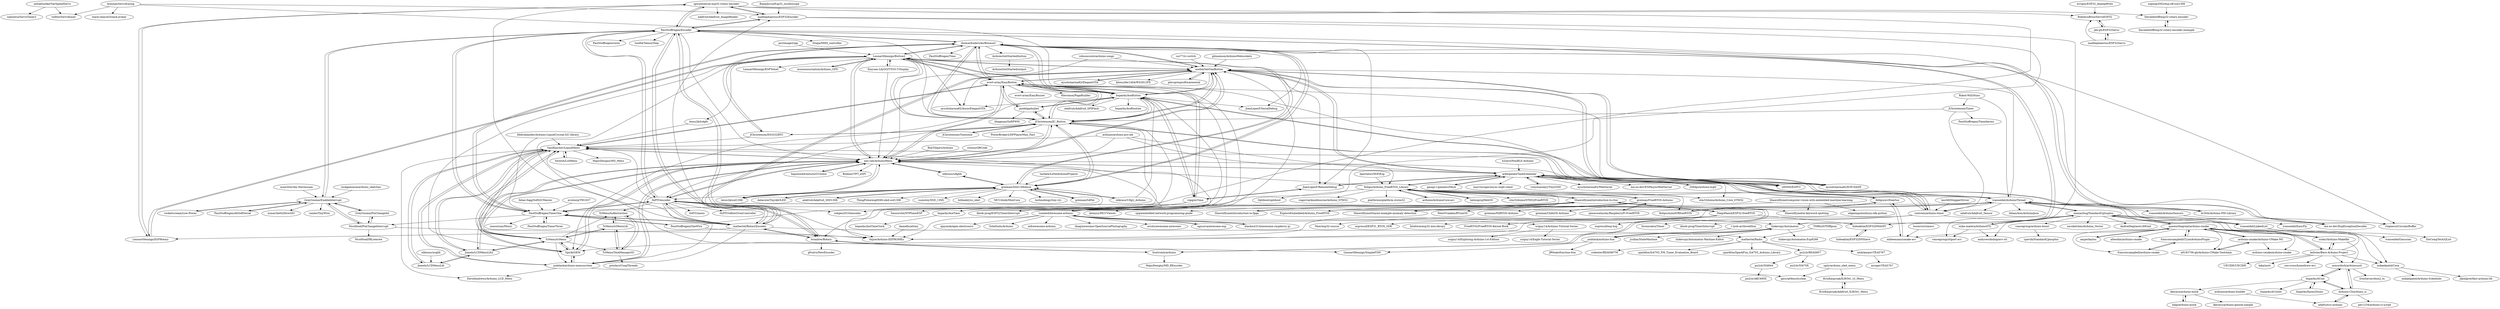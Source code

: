 digraph G {
"igorantolic/ai-esp32-rotary-encoder" -> "madhephaestus/ESP32Encoder"
"igorantolic/ai-esp32-rotary-encoder" -> "LennartHennigs/ESPRotary"
"igorantolic/ai-esp32-rotary-encoder" -> "RoboticsBrno/ServoESP32"
"igorantolic/ai-esp32-rotary-encoder" -> "adafruit/Adafruit_ImageReader" ["e"=1]
"igorantolic/ai-esp32-rotary-encoder" -> "PaulStoffregen/Encoder"
"igorantolic/ai-esp32-rotary-encoder" -> "soligen2010/encoder"
"igorantolic/ai-esp32-rotary-encoder" -> "DavidAntliff/esp32-rotary-encoder"
"DavidAntliff/esp32-rotary-encoder" -> "DavidAntliff/esp32-rotary-encoder-example"
"rocketscream/Low-Power" -> "GreyGnome/EnableInterrupt" ["e"=1]
"moononournation/Arduino_GFX" -> "LennartHennigs/Button2" ["e"=1]
"LennartHennigs/Button2" -> "LennartHennigs/ESPRotary"
"LennartHennigs/Button2" -> "mathertel/OneButton"
"LennartHennigs/Button2" -> "evert-arias/EasyButton"
"LennartHennigs/Button2" -> "bxparks/AceButton"
"LennartHennigs/Button2" -> "thomasfredericks/Bounce2"
"LennartHennigs/Button2" -> "JChristensen/JC_Button"
"LennartHennigs/Button2" -> "LennartHennigs/ESPTelnet" ["e"=1]
"LennartHennigs/Button2" -> "neu-rah/ArduinoMenu"
"LennartHennigs/Button2" -> "greiman/SSD1306Ascii"
"LennartHennigs/Button2" -> "Xinyuan-LilyGO/TTGO-T-Display" ["e"=1]
"LennartHennigs/Button2" -> "Spirik/GEM"
"LennartHennigs/Button2" -> "LennartHennigs/SimpleFSM"
"LennartHennigs/Button2" -> "moononournation/Arduino_GFX" ["e"=1]
"LennartHennigs/Button2" -> "lexus2k/lcdgfx" ["e"=1]
"LennartHennigs/Button2" -> "ayushsharma82/AsyncElegantOTA" ["e"=1]
"TcMenu/tcMenu" -> "TcMenu/tcMenuLib"
"TcMenu/tcMenu" -> "neu-rah/ArduinoMenu"
"TcMenu/tcMenu" -> "TcMenu/IoAbstraction"
"TcMenu/tcMenu" -> "Spirik/GEM"
"TcMenu/tcMenu" -> "VasilKalchev/LiquidMenu"
"TcMenu/tcMenu" -> "jonblack/arduino-menusystem"
"TcMenu/tcMenu" -> "TcMenu/TaskManagerIO"
"TcMenu/tcMenu" -> "Jomelo/LCDMenuLib2"
"madhephaestus/ESP32Encoder" -> "igorantolic/ai-esp32-rotary-encoder"
"madhephaestus/ESP32Encoder" -> "PaulStoffregen/Encoder"
"madhephaestus/ESP32Encoder" -> "hideakitai/ESP32DMASPI"
"madhephaestus/ESP32Encoder" -> "khoih-prog/ESP32TimerInterrupt" ["e"=1]
"avishorp/TM1637" -> "PaulStoffregen/TimerOne" ["e"=1]
"nopnop2002/esp-idf-ssd1306" -> "DavidAntliff/esp32-rotary-encoder" ["e"=1]
"arduino/ArduinoCore-avr" -> "feilipu/Arduino_FreeRTOS_Library" ["e"=1]
"robsoncouto/arduino-songs" -> "mathertel/OneButton" ["e"=1]
"robsoncouto/arduino-songs" -> "neu-rah/ArduinoMenu" ["e"=1]
"arduino-cmake/Arduino-CMake-NG" -> "a9183756-gh/Arduino-CMake-Toolchain"
"arduino-cmake/Arduino-CMake-NG" -> "queezythegreat/arduino-cmake"
"arduino-cmake/Arduino-CMake-NG" -> "arduino-cmake/arduino-cmake"
"agucova/awesome-esp" -> "Lembed/Awesome-arduino" ["e"=1]
"Xinyuan-LilyGO/TTGO-T-Display" -> "LennartHennigs/Button2" ["e"=1]
"Xinyuan-LilyGO/TTGO-T-Display" -> "neu-rah/ArduinoMenu" ["e"=1]
"felias-fogg/SoftI2CMaster" -> "PaulStoffregen/TimerOne" ["e"=1]
"mkleemann/cmake-avr" -> "feilipu/avrfreertos"
"r-lyeh-archived/fsm" -> "jonblack/arduino-fsm" ["e"=1]
"queezythegreat/arduino-cmake" -> "francoiscampbell/CLionArduinoPlugin"
"queezythegreat/arduino-cmake" -> "arduino-cmake/Arduino-CMake-NG"
"queezythegreat/arduino-cmake" -> "a9183756-gh/Arduino-CMake-Toolchain"
"queezythegreat/arduino-cmake" -> "arduino-cmake/arduino-cmake"
"queezythegreat/arduino-cmake" -> "francoiscampbell/arduino-cmake"
"queezythegreat/arduino-cmake" -> "sudar/Arduino-Makefile" ["e"=1]
"queezythegreat/arduino-cmake" -> "amperka/ino" ["e"=1]
"queezythegreat/arduino-cmake" -> "altexdim/arduino-cmake"
"queezythegreat/arduino-cmake" -> "ladislas/Bare-Arduino-Project"
"queezythegreat/arduino-cmake" -> "mikaelpatel/Cosa"
"queezythegreat/arduino-cmake" -> "mkleemann/cmake-avr"
"queezythegreat/arduino-cmake" -> "maniacbug/StandardCplusplus"
"contrem/arduino-timer" -> "khoih-prog/TimerInterrupt"
"contrem/arduino-timer" -> "bxparks/AceButton"
"contrem/arduino-timer" -> "JChristensen/JC_Button"
"contrem/arduino-timer" -> "rlogiacco/CircularBuffer" ["e"=1]
"contrem/arduino-timer" -> "VasilKalchev/LiquidMenu"
"contrem/arduino-timer" -> "brunocalou/Timer"
"contrem/arduino-timer" -> "Spirik/GEM"
"bxparks/AUnit" -> "bxparks/EpoxyDuino"
"bxparks/AUnit" -> "bxparks/AUniter"
"bxparks/AUnit" -> "mmurdoch/arduinounit"
"bxparks/AUnit" -> "Arduino-CI/arduino_ci"
"bxparks/AUnit" -> "ikeyasu/arduino-mock"
"ayushsharma82/ESP-DASH" -> "mathertel/OneButton" ["e"=1]
"ayushsharma82/ESP-DASH" -> "arkhipenko/TaskScheduler" ["e"=1]
"s00500/ESPUI" -> "arkhipenko/TaskScheduler" ["e"=1]
"s00500/ESPUI" -> "mathertel/OneButton" ["e"=1]
"ayushsharma82/ElegantOTA" -> "mathertel/OneButton" ["e"=1]
"ropg/ezTime" -> "bxparks/AceTime"
"ropg/ezTime" -> "khoih-prog/ESP32TimerInterrupt" ["e"=1]
"ropg/ezTime" -> "JoaoLopesF/RemoteDebug" ["e"=1]
"ropg/ezTime" -> "SensorsIot/NTPtimeESP" ["e"=1]
"ropg/ezTime" -> "bxparks/AceButton"
"ropg/ezTime" -> "evert-arias/EasyButton"
"bxparks/AceButton" -> "JChristensen/JC_Button"
"bxparks/AceButton" -> "evert-arias/EasyButton"
"bxparks/AceButton" -> "bxparks/AceTime"
"bxparks/AceButton" -> "mathertel/OneButton"
"bxparks/AceButton" -> "thomasfredericks/Bounce2"
"bxparks/AceButton" -> "jandelgado/jled"
"bxparks/AceButton" -> "Spirik/GEM"
"bxparks/AceButton" -> "contrem/arduino-timer"
"bxparks/AceButton" -> "LennartHennigs/Button2"
"bxparks/AceButton" -> "bxparks/AceRoutine"
"bxparks/AceButton" -> "adafruit/Adafruit_SPIFlash" ["e"=1]
"bxparks/AceButton" -> "ayushsharma82/AsyncElegantOTA" ["e"=1]
"bxparks/AceButton" -> "ropg/ezTime"
"bxparks/AceButton" -> "JoaoLopesF/SerialDebug" ["e"=1]
"buxtronix/arduino" -> "brianlow/Rotary"
"buxtronix/arduino" -> "MajicDesigns/MD_REncoder"
"buxtronix/arduino" -> "0xPIT/encoder"
"mathertel/OneButton" -> "LennartHennigs/Button2"
"mathertel/OneButton" -> "JChristensen/JC_Button"
"mathertel/OneButton" -> "evert-arias/EasyButton"
"mathertel/OneButton" -> "bxparks/AceButton"
"mathertel/OneButton" -> "mathertel/RotaryEncoder"
"mathertel/OneButton" -> "neu-rah/ArduinoMenu"
"mathertel/OneButton" -> "ayushsharma82/ESP-DASH" ["e"=1]
"mathertel/OneButton" -> "arkhipenko/TaskScheduler"
"mathertel/OneButton" -> "ayushsharma82/AsyncElegantOTA" ["e"=1]
"mathertel/OneButton" -> "thomasfredericks/Bounce2"
"mathertel/OneButton" -> "kitesurfer1404/WS2812FX" ["e"=1]
"mathertel/OneButton" -> "ayushsharma82/ElegantOTA" ["e"=1]
"mathertel/OneButton" -> "plerup/espsoftwareserial" ["e"=1]
"mathertel/OneButton" -> "JoaoLopesF/RemoteDebug" ["e"=1]
"mathertel/OneButton" -> "s00500/ESPUI" ["e"=1]
"mathertel/RotaryEncoder" -> "brianlow/Rotary"
"mathertel/RotaryEncoder" -> "PaulStoffregen/Encoder"
"mathertel/RotaryEncoder" -> "mathertel/OneButton"
"mathertel/RotaryEncoder" -> "0xPIT/encoder"
"mathertel/RotaryEncoder" -> "PaulStoffregen/TimerOne"
"mathertel/RotaryEncoder" -> "LennartHennigs/ESPRotary"
"mathertel/RotaryEncoder" -> "VasilKalchev/LiquidMenu"
"mathertel/RotaryEncoder" -> "igorantolic/ai-esp32-rotary-encoder"
"mathertel/RotaryEncoder" -> "mathertel/Radio"
"mathertel/RotaryEncoder" -> "madhephaestus/ESP32Encoder"
"mathertel/RotaryEncoder" -> "jonblack/arduino-menusystem"
"madhephaestus/ESP32Servo" -> "jkb-git/ESP32Servo"
"madhephaestus/ESP32Servo" -> "RoboticsBrno/ServoESP32"
"Jomelo/LCDMenuLib2" -> "Jomelo/LCDMenuLib"
"Jomelo/LCDMenuLib2" -> "VasilKalchev/LiquidMenu"
"Jomelo/LCDMenuLib2" -> "neu-rah/ArduinoMenu"
"Jomelo/LCDMenuLib2" -> "TcMenu/tcMenu"
"evert-arias/EasyButton" -> "bxparks/AceButton"
"evert-arias/EasyButton" -> "mathertel/OneButton"
"evert-arias/EasyButton" -> "evert-arias/EasyBuzzer"
"evert-arias/EasyButton" -> "LennartHennigs/Button2"
"evert-arias/EasyButton" -> "JChristensen/JC_Button"
"evert-arias/EasyButton" -> "VasilKalchev/LiquidMenu"
"evert-arias/EasyButton" -> "neu-rah/ArduinoMenu"
"evert-arias/EasyButton" -> "jandelgado/jled"
"evert-arias/EasyButton" -> "khoih-prog/ESP32TimerInterrupt" ["e"=1]
"evert-arias/EasyButton" -> "Hieromon/PageBuilder" ["e"=1]
"evert-arias/EasyButton" -> "ropg/ezTime"
"evert-arias/EasyButton" -> "s00500/ESPUI" ["e"=1]
"evert-arias/EasyButton" -> "ayushsharma82/ESP-DASH" ["e"=1]
"evert-arias/EasyButton" -> "thomasfredericks/Bounce2"
"erropix/ESP32_AnalogWrite" -> "RoboticsBrno/ServoESP32"
"gilmaimon/ArduinoWebsockets" -> "mathertel/OneButton" ["e"=1]
"Arduino-CI/arduino_ci" -> "adafruit/ci-arduino"
"Arduino-CI/arduino_ci" -> "per1234/arduino-ci-script"
"Arduino-CI/arduino_ci" -> "mmurdoch/arduinounit"
"Arduino-CI/arduino_ci" -> "bxparks/AUnit"
"ArminJo/ServoEasing" -> "stack-chan/m5stack-avatar" ["e"=1]
"ArminJo/ServoEasing" -> "todbot/ServoEaser"
"ArminJo/ServoEasing" -> "bxparks/AceButton"
"ArminJo/ServoEasing" -> "madhephaestus/ESP32Encoder"
"thomasfredericks/Bounce2" -> "bxparks/AceButton"
"thomasfredericks/Bounce2" -> "JChristensen/JC_Button"
"thomasfredericks/Bounce2" -> "PaulStoffregen/TimerOne"
"thomasfredericks/Bounce2" -> "greiman/SSD1306Ascii"
"thomasfredericks/Bounce2" -> "LennartHennigs/Button2"
"thomasfredericks/Bounce2" -> "JChristensen/DS3232RTC" ["e"=1]
"thomasfredericks/Bounce2" -> "mathertel/OneButton"
"thomasfredericks/Bounce2" -> "PaulStoffregen/Encoder"
"thomasfredericks/Bounce2" -> "PaulStoffregen/Time" ["e"=1]
"thomasfredericks/Bounce2" -> "rlogiacco/CircularBuffer" ["e"=1]
"thomasfredericks/Bounce2" -> "JoaoLopesF/RemoteDebug" ["e"=1]
"thomasfredericks/Bounce2" -> "ArduinoGetStarted/button"
"thomasfredericks/Bounce2" -> "evert-arias/EasyButton"
"thomasfredericks/Bounce2" -> "JoaoLopesF/SerialDebug" ["e"=1]
"thomasfredericks/Bounce2" -> "tinkerspy/Automaton"
"ivanseidel/LinkedList" -> "ivanseidel/ArduinoThread"
"ivanseidel/LinkedList" -> "SloCompTech/QList"
"ivanseidel/LinkedList" -> "ivanseidel/Gaussian"
"bxparks/AceTime" -> "bxparks/AceTimeClock"
"ivanseidel/ArduinoSensors" -> "ivanseidel/EasyFly"
"Jomelo/LCDMenuLib" -> "Jomelo/LCDMenuLib2"
"Jomelo/LCDMenuLib" -> "VasilKalchev/LiquidMenu"
"DavidAntliff/esp32-rotary-encoder-example" -> "DavidAntliff/esp32-rotary-encoder"
"LennartHennigs/ESPRotary" -> "LennartHennigs/Button2"
"LennartHennigs/ESPRotary" -> "igorantolic/ai-esp32-rotary-encoder"
"netlabtoolkit/VarSpeedServo" -> "todbot/ServoEaser"
"netlabtoolkit/VarSpeedServo" -> "nabontra/ServoTimer2"
"jonblack/arduino-fsm" -> "tinkerspy/Automaton"
"jonblack/arduino-fsm" -> "JRVeale/function-fsm"
"jonblack/arduino-fsm" -> "LennartHennigs/SimpleFSM"
"TcMenu/tcMenuLib" -> "TcMenu/IoAbstraction"
"TcMenu/tcMenuLib" -> "TcMenu/tcMenu"
"TcMenu/tcMenuLib" -> "TcMenu/TaskManagerIO"
"bxparks/EpoxyDuino" -> "bxparks/AUnit"
"balp/arduino-mock" -> "ikeyasu/arduino-mock"
"DiegoPaezA/ESP32-freeRTOS" -> "ShawnHymel/introduction-to-rtos"
"DiegoPaezA/ESP32-freeRTOS" -> "espressif/esp-bsp" ["e"=1]
"DiegoPaezA/ESP32-freeRTOS" -> "hideakitai/ESP32DMASPI"
"DiegoPaezA/ESP32-freeRTOS" -> "Mair/esp32-course" ["e"=1]
"DiegoPaezA/ESP32-freeRTOS" -> "espressif/ESP31_RTOS_SDK" ["e"=1]
"DiegoPaezA/ESP32-freeRTOS" -> "Inteform/esp32-lora-library" ["e"=1]
"DiegoPaezA/ESP32-freeRTOS" -> "FreeRTOS/FreeRTOS-Kernel-Book" ["e"=1]
"BojanJurca/Esp32_oscilloscope" -> "madhephaestus/ESP32Encoder" ["e"=1]
"RobTillaart/Arduino" -> "neu-rah/ArduinoMenu" ["e"=1]
"greiman/FreeRTOS-Arduino" -> "feilipu/Arduino_FreeRTOS_Library"
"greiman/FreeRTOS-Arduino" -> "ExploreEmbedded/Arduino_FreeRTOS"
"greiman/FreeRTOS-Arduino" -> "greiman/NilRTOS-Arduino"
"greiman/FreeRTOS-Arduino" -> "greiman/ChibiOS-Arduino" ["e"=1]
"greiman/FreeRTOS-Arduino" -> "jameswalmsley/RaspberryPi-FreeRTOS" ["e"=1]
"greiman/FreeRTOS-Arduino" -> "PeterVranken/RTuinOS"
"sciguy14/Arduino-Tutorial-Series" -> "sciguy14/Exploring-Arduino-1st-Edition"
"sciguy14/Arduino-Tutorial-Series" -> "sciguy14/Eagle-Tutorial-Series"
"greiman/SdFat" -> "greiman/SSD1306Ascii" ["e"=1]
"lexus2k/lcdgfx" -> "VasilKalchev/LiquidMenu" ["e"=1]
"256dpi/arduino-mqtt" -> "arkhipenko/TaskScheduler" ["e"=1]
"br3ttb/Arduino-PID-Library" -> "PaulStoffregen/Encoder" ["e"=1]
"br3ttb/Arduino-PID-Library" -> "ivanseidel/ArduinoThread" ["e"=1]
"neu-rah/ArduinoMenu" -> "jonblack/arduino-menusystem"
"neu-rah/ArduinoMenu" -> "VasilKalchev/LiquidMenu"
"neu-rah/ArduinoMenu" -> "TcMenu/tcMenu"
"neu-rah/ArduinoMenu" -> "Spirik/GEM"
"neu-rah/ArduinoMenu" -> "ImpulseAdventure/GUIslice" ["e"=1]
"neu-rah/ArduinoMenu" -> "0xPIT/encoder"
"neu-rah/ArduinoMenu" -> "Jomelo/LCDMenuLib2"
"neu-rah/ArduinoMenu" -> "mathertel/OneButton"
"neu-rah/ArduinoMenu" -> "evert-arias/EasyButton"
"neu-rah/ArduinoMenu" -> "arkhipenko/TaskScheduler"
"neu-rah/ArduinoMenu" -> "lexus2k/ssd1306" ["e"=1]
"neu-rah/ArduinoMenu" -> "Bodmer/TFT_eSPI" ["e"=1]
"neu-rah/ArduinoMenu" -> "LennartHennigs/Button2"
"neu-rah/ArduinoMenu" -> "olikraus/u8glib" ["e"=1]
"neu-rah/ArduinoMenu" -> "JChristensen/JC_Button"
"ladislas/Bare-Arduino-Project" -> "sudar/Arduino-Makefile" ["e"=1]
"ladislas/Bare-Arduino-Project" -> "leka/moti"
"ladislas/Bare-Arduino-Project" -> "osx-cross/homebrew-avr" ["e"=1]
"ladislas/Bare-Arduino-Project" -> "queezythegreat/arduino-cmake"
"ladislas/Bare-Arduino-Project" -> "mikaelpatel/Cosa"
"ladislas/Bare-Arduino-Project" -> "UECIDE/UECIDE"
"ladislas/Bare-Arduino-Project" -> "mmurdoch/arduinounit"
"ladislas/Bare-Arduino-Project" -> "maniacbug/StandardCplusplus"
"PaulStoffregen/OneWire" -> "PaulStoffregen/TimerOne" ["e"=1]
"PaulStoffregen/OneWire" -> "thijse/Arduino-EEPROMEx" ["e"=1]
"PaulStoffregen/OneWire" -> "greiman/SSD1306Ascii" ["e"=1]
"GreyGnome/PinChangeInt" -> "GreyGnome/EnableInterrupt"
"GreyGnome/PinChangeInt" -> "NicoHood/PinChangeInterrupt"
"arduino/arduino-pro-ide" -> "arkhipenko/TaskScheduler" ["e"=1]
"arduino/arduino-pro-ide" -> "neu-rah/ArduinoMenu" ["e"=1]
"arduino/arduino-pro-ide" -> "VasilKalchev/LiquidMenu" ["e"=1]
"arduino/arduino-pro-ide" -> "feilipu/Arduino_FreeRTOS_Library" ["e"=1]
"NicoHood/PinChangeInterrupt" -> "GreyGnome/PinChangeInt"
"NicoHood/PinChangeInterrupt" -> "GreyGnome/EnableInterrupt"
"NicoHood/PinChangeInterrupt" -> "NicoHood/IRLremote" ["e"=1]
"NicoHood/PinChangeInterrupt" -> "thijse/Arduino-EEPROMEx"
"forntoh/LcdMenu" -> "VasilKalchev/LiquidMenu"
"amperka/ino" -> "queezythegreat/arduino-cmake" ["e"=1]
"h2zero/NimBLE-Arduino" -> "arkhipenko/TaskScheduler" ["e"=1]
"PaulStoffregen/TimerOne" -> "PaulStoffregen/TimerThree"
"PaulStoffregen/TimerOne" -> "0xPIT/encoder"
"PaulStoffregen/TimerOne" -> "PaulStoffregen/Encoder"
"PaulStoffregen/TimerOne" -> "mathertel/RotaryEncoder"
"PaulStoffregen/TimerOne" -> "thomasfredericks/Bounce2"
"PaulStoffregen/TimerOne" -> "NicoHood/PinChangeInterrupt"
"PaulStoffregen/TimerOne" -> "PaulStoffregen/OneWire" ["e"=1]
"PaulStoffregen/TimerOne" -> "sensorium/Mozzi" ["e"=1]
"damellis/attiny" -> "thijse/Arduino-EEPROMEx" ["e"=1]
"heliosproj/HeliOS" -> "feilipu/Arduino_FreeRTOS_Library"
"mathertel/Radio" -> "andykarpov/TEA5767"
"mathertel/Radio" -> "pu2clr/RDA5807"
"mathertel/Radio" -> "csdexter/RDA5807M"
"mathertel/Radio" -> "sparkfun/Si4703_FM_Tuner_Evaluation_Board"
"mathertel/Radio" -> "sparkfun/SparkFun_Si4703_Arduino_Library"
"ArduinoGetStarted/button" -> "ArduinoGetStarted/output"
"PaulStoffregen/AltSoftSerial" -> "GreyGnome/EnableInterrupt" ["e"=1]
"GreyGnome/EnableInterrupt" -> "GreyGnome/PinChangeInt"
"GreyGnome/EnableInterrupt" -> "NicoHood/PinChangeInterrupt"
"GreyGnome/EnableInterrupt" -> "PaulStoffregen/AltSoftSerial" ["e"=1]
"GreyGnome/EnableInterrupt" -> "mmarchetti/DirectIO"
"GreyGnome/EnableInterrupt" -> "rambo/TinyWire" ["e"=1]
"GreyGnome/EnableInterrupt" -> "rocketscream/Low-Power" ["e"=1]
"GreyGnome/EnableInterrupt" -> "PaulStoffregen/Encoder"
"tardate/LittleArduinoProjects" -> "greiman/SSD1306Ascii" ["e"=1]
"a9183756-gh/Arduino-CMake-Toolchain" -> "arduino-cmake/Arduino-CMake-NG"
"pu2clr/RDA5807" -> "pu2clr/SI4844"
"pu2clr/RDA5807" -> "pu2clr/SI470X"
"hideakitai/ESP32DMASPI" -> "hideakitai/ESP32SPISlave"
"PaulStoffregen/TimerThree" -> "PaulStoffregen/TimerOne"
"pu2clr/SI4844" -> "pu2clr/AKC695X"
"TcMenu/TaskManagerIO" -> "TcMenu/IoAbstraction"
"TcMenu/TaskManagerIO" -> "pstolarz/CoopThreads"
"TcMenu/TaskManagerIO" -> "TcMenu/tcMenuLib"
"ikeyasu/arduino-mock" -> "ikeyasu/arduino-gmock-sample"
"ikeyasu/arduino-mock" -> "balp/arduino-mock"
"sudar/Arduino-Makefile" -> "ladislas/Bare-Arduino-Project" ["e"=1]
"sudar/Arduino-Makefile" -> "queezythegreat/arduino-cmake" ["e"=1]
"sudar/Arduino-Makefile" -> "mmurdoch/arduinounit" ["e"=1]
"PaulStoffregen/Encoder" -> "mathertel/RotaryEncoder"
"PaulStoffregen/Encoder" -> "PaulStoffregen/TimerOne"
"PaulStoffregen/Encoder" -> "0xPIT/encoder"
"PaulStoffregen/Encoder" -> "brianlow/Rotary"
"PaulStoffregen/Encoder" -> "igorantolic/ai-esp32-rotary-encoder"
"PaulStoffregen/Encoder" -> "madhephaestus/ESP32Encoder"
"PaulStoffregen/Encoder" -> "thomasfredericks/Bounce2"
"PaulStoffregen/Encoder" -> "GreyGnome/EnableInterrupt"
"PaulStoffregen/Encoder" -> "neu-rah/ArduinoMenu"
"PaulStoffregen/Encoder" -> "br3ttb/Arduino-PID-Library" ["e"=1]
"PaulStoffregen/Encoder" -> "PaulStoffregen/cores" ["e"=1]
"PaulStoffregen/Encoder" -> "JChristensen/JC_Button"
"PaulStoffregen/Encoder" -> "luni64/TeensyStep" ["e"=1]
"PaulStoffregen/Encoder" -> "tttapa/MIDI_controller" ["e"=1]
"PaulStoffregen/Encoder" -> "rlogiacco/CircularBuffer" ["e"=1]
"greiman/SSD1306Ascii" -> "lexus2k/ssd1306" ["e"=1]
"greiman/SSD1306Ascii" -> "datacute/Tiny4kOLED" ["e"=1]
"greiman/SSD1306Ascii" -> "adafruit/Adafruit_SSD1306" ["e"=1]
"greiman/SSD1306Ascii" -> "olikraus/U8g2_Arduino" ["e"=1]
"greiman/SSD1306Ascii" -> "ThingPulse/esp8266-oled-ssd1306" ["e"=1]
"greiman/SSD1306Ascii" -> "thomasfredericks/Bounce2"
"greiman/SSD1306Ascii" -> "greiman/SdFat" ["e"=1]
"greiman/SSD1306Ascii" -> "sumotoy/SSD_13XX" ["e"=1]
"greiman/SSD1306Ascii" -> "JChristensen/JC_Button"
"greiman/SSD1306Ascii" -> "LennartHennigs/Button2"
"greiman/SSD1306Ascii" -> "bitbank2/ss_oled" ["e"=1]
"greiman/SSD1306Ascii" -> "olikraus/u8glib" ["e"=1]
"greiman/SSD1306Ascii" -> "MCUdude/MiniCore" ["e"=1]
"greiman/SSD1306Ascii" -> "0xPIT/encoder"
"greiman/SSD1306Ascii" -> "technoblogy/tiny-i2c" ["e"=1]
"ShawnHymel/introduction-to-rtos" -> "ShawnHymel/introduction-to-fpga"
"ShawnHymel/introduction-to-rtos" -> "DiegoPaezA/ESP32-freeRTOS"
"ShawnHymel/introduction-to-rtos" -> "ShawnHymel/tinyml-example-anomaly-detection" ["e"=1]
"ShawnHymel/introduction-to-rtos" -> "ExploreEmbedded/Arduino_FreeRTOS"
"ShawnHymel/introduction-to-rtos" -> "ShawnHymel/ei-keyword-spotting"
"ShawnHymel/introduction-to-rtos" -> "feilipu/Arduino_FreeRTOS_Library"
"ShawnHymel/introduction-to-rtos" -> "klonyyy/MCUViewer" ["e"=1]
"ShawnHymel/introduction-to-rtos" -> "cpq/embedded-network-programming-guide" ["e"=1]
"blackout314/awesome-raspberry-pi" -> "Lembed/Awesome-arduino" ["e"=1]
"sui77/rc-switch" -> "mathertel/OneButton" ["e"=1]
"ShawnHymel/computer-vision-with-embedded-machine-learning" -> "ShawnHymel/ei-keyword-spotting"
"ShawnHymel/computer-vision-with-embedded-machine-learning" -> "edgeimpulse/linux-sdk-python"
"ShawnHymel/computer-vision-with-embedded-machine-learning" -> "ShawnHymel/tinyml-example-anomaly-detection" ["e"=1]
"JChristensen/Timer" -> "PaulStoffregen/TimeAlarms" ["e"=1]
"JChristensen/Timer" -> "JChristensen/JC_Button"
"JChristensen/Timer" -> "contrem/arduino-timer"
"bportaluri/WiFiEsp" -> "feilipu/Arduino_FreeRTOS_Library" ["e"=1]
"olikraus/u8glib" -> "greiman/SSD1306Ascii" ["e"=1]
"olikraus/u8glib" -> "neu-rah/ArduinoMenu" ["e"=1]
"fdebrabander/Arduino-LiquidCrystal-I2C-library" -> "PaulStoffregen/TimerOne" ["e"=1]
"fdebrabander/Arduino-LiquidCrystal-I2C-library" -> "VasilKalchev/LiquidMenu" ["e"=1]
"maniacbug/StandardCplusplus" -> "mike-matera/ArduinoSTL"
"maniacbug/StandardCplusplus" -> "vancegroup/arduino-boost"
"maniacbug/StandardCplusplus" -> "ivanseidel/ArduinoThread"
"maniacbug/StandardCplusplus" -> "andysworkshop/avr-stl"
"maniacbug/StandardCplusplus" -> "zacsketches/Arduino_Vector"
"maniacbug/StandardCplusplus" -> "vancegroup/stlport-avr"
"maniacbug/StandardCplusplus" -> "ivanseidel/LinkedList"
"maniacbug/StandardCplusplus" -> "AndreiDegtiarev/AWind"
"maniacbug/StandardCplusplus" -> "me-no-dev/EspExceptionDecoder" ["e"=1]
"maniacbug/StandardCplusplus" -> "queezythegreat/arduino-cmake"
"JChristensen/Timezone" -> "JChristensen/JC_Button" ["e"=1]
"arduino/arduino-builder" -> "adafruit/ci-arduino" ["e"=1]
"adafruit/ci-arduino" -> "Arduino-CI/arduino_ci"
"JChristensen/JC_Button" -> "bxparks/AceButton"
"JChristensen/JC_Button" -> "mathertel/OneButton"
"JChristensen/JC_Button" -> "evert-arias/EasyButton"
"JChristensen/JC_Button" -> "thijse/Arduino-EEPROMEx"
"JChristensen/JC_Button" -> "JChristensen/Timezone" ["e"=1]
"JChristensen/JC_Button" -> "thomasfredericks/Bounce2"
"JChristensen/JC_Button" -> "jandelgado/jled"
"JChristensen/JC_Button" -> "contrem/arduino-timer"
"JChristensen/JC_Button" -> "LennartHennigs/Button2"
"JChristensen/JC_Button" -> "greiman/SSD1306Ascii"
"JChristensen/JC_Button" -> "brianlow/Rotary"
"JChristensen/JC_Button" -> "neu-rah/ArduinoMenu"
"JChristensen/JC_Button" -> "PowerBroker2/DFPlayerMini_Fast" ["e"=1]
"JChristensen/JC_Button" -> "0xPIT/encoder"
"JChristensen/JC_Button" -> "JChristensen/DS3232RTC" ["e"=1]
"andykarpov/TEA5767" -> "mroger/TEA5767"
"hideakitai/ESP32SPISlave" -> "hideakitai/ESP32DMASPI"
"olikraus/ucglib" -> "Jomelo/LCDMenuLib" ["e"=1]
"buserror/simavr" -> "mkleemann/cmake-avr" ["e"=1]
"feilipu/Arduino_FreeRTOS_Library" -> "feilipu/avrfreertos"
"feilipu/Arduino_FreeRTOS_Library" -> "greiman/FreeRTOS-Arduino"
"feilipu/Arduino_FreeRTOS_Library" -> "arkhipenko/TaskScheduler"
"feilipu/Arduino_FreeRTOS_Library" -> "feilipu/miniAVRfreeRTOS"
"feilipu/Arduino_FreeRTOS_Library" -> "ExploreEmbedded/Arduino_FreeRTOS"
"feilipu/Arduino_FreeRTOS_Library" -> "ivanseidel/ArduinoThread"
"feilipu/Arduino_FreeRTOS_Library" -> "stm32duino/STM32FreeRTOS" ["e"=1]
"feilipu/Arduino_FreeRTOS_Library" -> "Optiboot/optiboot" ["e"=1]
"feilipu/Arduino_FreeRTOS_Library" -> "heliosproj/HeliOS"
"feilipu/Arduino_FreeRTOS_Library" -> "neu-rah/ArduinoMenu"
"feilipu/Arduino_FreeRTOS_Library" -> "rogerclarkmelbourne/Arduino_STM32" ["e"=1]
"feilipu/Arduino_FreeRTOS_Library" -> "platformio/platform-ststm32" ["e"=1]
"feilipu/Arduino_FreeRTOS_Library" -> "arduino/ArduinoCore-avr" ["e"=1]
"feilipu/Arduino_FreeRTOS_Library" -> "stm32duino/Arduino_Core_STM32" ["e"=1]
"feilipu/Arduino_FreeRTOS_Library" -> "ShawnHymel/introduction-to-rtos"
"jonblack/arduino-menusystem" -> "neu-rah/ArduinoMenu"
"jonblack/arduino-menusystem" -> "DavidAndrews/Arduino_LCD_Menu"
"jonblack/arduino-menusystem" -> "VasilKalchev/LiquidMenu"
"jonblack/arduino-menusystem" -> "qery/qMenuSystem"
"jonblack/arduino-menusystem" -> "Spirik/GEM"
"Lembed/Awesome-arduino" -> "blackout314/awesome-raspberry-pi" ["e"=1]
"Lembed/Awesome-arduino" -> "agucova/awesome-esp" ["e"=1]
"Lembed/Awesome-arduino" -> "VasilKalchev/LiquidMenu"
"Lembed/Awesome-arduino" -> "sciguy14/Arduino-Tutorial-Series"
"Lembed/Awesome-arduino" -> "ivanseidel/ArduinoThread"
"Lembed/Awesome-arduino" -> "neu-rah/ArduinoMenu"
"Lembed/Awesome-arduino" -> "evert-arias/EasyButton"
"Lembed/Awesome-arduino" -> "tinkerspy/Automaton"
"Lembed/Awesome-arduino" -> "ajaymnk/open-electronics" ["e"=1]
"Lembed/Awesome-arduino" -> "SolidSoils/Arduino" ["e"=1]
"Lembed/Awesome-arduino" -> "m8/awesome-arduino"
"Lembed/Awesome-arduino" -> "mathertel/OneButton"
"Lembed/Awesome-arduino" -> "ibaaj/awesome-OpenSourcePhotography" ["e"=1]
"Lembed/Awesome-arduino" -> "erichs/awesome-awesome" ["e"=1]
"Lembed/Awesome-arduino" -> "thijse/Arduino-EEPROMEx"
"arkhipenko/TaskScheduler" -> "feilipu/Arduino_FreeRTOS_Library"
"arkhipenko/TaskScheduler" -> "gmag11/painlessMesh" ["e"=1]
"arkhipenko/TaskScheduler" -> "mathertel/OneButton"
"arkhipenko/TaskScheduler" -> "neu-rah/ArduinoMenu"
"arkhipenko/TaskScheduler" -> "JoaoLopesF/RemoteDebug" ["e"=1]
"arkhipenko/TaskScheduler" -> "me-no-dev/EspExceptionDecoder" ["e"=1]
"arkhipenko/TaskScheduler" -> "ayushsharma82/ESP-DASH" ["e"=1]
"arkhipenko/TaskScheduler" -> "256dpi/arduino-mqtt" ["e"=1]
"arkhipenko/TaskScheduler" -> "s00500/ESPUI" ["e"=1]
"arkhipenko/TaskScheduler" -> "marvinroger/async-mqtt-client" ["e"=1]
"arkhipenko/TaskScheduler" -> "vshymanskyy/TinyGSM" ["e"=1]
"arkhipenko/TaskScheduler" -> "ayushsharma82/WebSerial" ["e"=1]
"arkhipenko/TaskScheduler" -> "stm32duino/Arduino_Core_STM32" ["e"=1]
"arkhipenko/TaskScheduler" -> "me-no-dev/ESPAsyncWebServer" ["e"=1]
"arkhipenko/TaskScheduler" -> "ivanseidel/ArduinoThread"
"plerup/espsoftwareserial" -> "mathertel/OneButton" ["e"=1]
"laurb9/StepperDriver" -> "contrem/arduino-timer" ["e"=1]
"olikraus/U8g2_Arduino" -> "greiman/SSD1306Ascii" ["e"=1]
"olikraus/U8g2_Arduino" -> "bxparks/AceButton" ["e"=1]
"ShawnHymel/introduction-to-fpga" -> "ShawnHymel/introduction-to-rtos"
"nickgammon/arduino_sketches" -> "GreyGnome/EnableInterrupt" ["e"=1]
"tinkerspy/Automaton" -> "jonblack/arduino-fsm"
"tinkerspy/Automaton" -> "tinkerspy/Automaton-Machine-Editor"
"tinkerspy/Automaton" -> "tinkerspy/Automaton-Esp8266"
"tinkerspy/Automaton" -> "thomasfredericks/Bounce2"
"tinkerspy/Automaton" -> "jrullan/StateMachine"
"tinkerspy/Automaton" -> "thijse/Arduino-EEPROMEx"
"francoiscampbell/CLionArduinoPlugin" -> "francoiscampbell/arduino-cmake"
"francoiscampbell/CLionArduinoPlugin" -> "queezythegreat/arduino-cmake"
"feilipu/miniAVRfreeRTOS" -> "feilipu/avrfreertos"
"KrisKasprzak/Adafruit_ILI9341_Menu" -> "KrisKasprzak/ILI9341_t3_Menu"
"KrisKasprzak/ILI9341_t3_Menu" -> "KrisKasprzak/Adafruit_ILI9341_Menu"
"javl/image2cpp" -> "LennartHennigs/Button2" ["e"=1]
"me-no-dev/EspExceptionDecoder" -> "arkhipenko/TaskScheduler" ["e"=1]
"upiir/arduino_oled_menu" -> "KrisKasprzak/ILI9341_t3_Menu"
"upiir/arduino_oled_menu" -> "qery/qMenuSystem"
"francoiscampbell/arduino-cmake" -> "francoiscampbell/CLionArduinoPlugin"
"vancegroup/arduino-boost" -> "rpavlik/StandardCplusplus"
"jameswalmsley/RaspberryPi-FreeRTOS" -> "greiman/FreeRTOS-Arduino" ["e"=1]
"TMRh20/TMRpcm" -> "mathertel/Radio" ["e"=1]
"JoaoLopesF/RemoteDebug" -> "arkhipenko/TaskScheduler" ["e"=1]
"JoaoLopesF/RemoteDebug" -> "ropg/ezTime" ["e"=1]
"mikaelpatel/Cosa" -> "mikaelpatel/Arduino-Scheduler"
"mikaelpatel/Cosa" -> "jfpoilpret/fast-arduino-lib"
"Robot-Will/Stino" -> "JChristensen/Timer" ["e"=1]
"Robot-Will/Stino" -> "ivanseidel/ArduinoThread" ["e"=1]
"ImpulseAdventure/GUIslice" -> "neu-rah/ArduinoMenu" ["e"=1]
"0xPIT/encoder" -> "PaulStoffregen/TimerOne"
"0xPIT/encoder" -> "brianlow/Rotary"
"0xPIT/encoder" -> "neu-rah/ArduinoMenu"
"0xPIT/encoder" -> "0xPIT/menu"
"0xPIT/encoder" -> "soligen2010/encoder"
"0xPIT/encoder" -> "PaulStoffregen/Encoder"
"0xPIT/encoder" -> "mathertel/RotaryEncoder"
"0xPIT/encoder" -> "0xPIT/reflowOvenController" ["e"=1]
"0xPIT/encoder" -> "jonblack/arduino-menusystem"
"0xPIT/encoder" -> "VasilKalchev/LiquidMenu"
"0xPIT/encoder" -> "buxtronix/arduino"
"0xPIT/encoder" -> "thijse/Arduino-EEPROMEx"
"0xPIT/encoder" -> "TcMenu/IoAbstraction"
"VasilKalchev/LiquidMenu" -> "Jomelo/LCDMenuLib2"
"VasilKalchev/LiquidMenu" -> "Jomelo/LCDMenuLib"
"VasilKalchev/LiquidMenu" -> "neu-rah/ArduinoMenu"
"VasilKalchev/LiquidMenu" -> "jonblack/arduino-menusystem"
"VasilKalchev/LiquidMenu" -> "forntoh/LcdMenu"
"VasilKalchev/LiquidMenu" -> "DavidAndrews/Arduino_LCD_Menu"
"VasilKalchev/LiquidMenu" -> "Spirik/GEM"
"VasilKalchev/LiquidMenu" -> "MajicDesigns/MD_Menu"
"VasilKalchev/LiquidMenu" -> "evert-arias/EasyButton"
"VasilKalchev/LiquidMenu" -> "TcMenu/tcMenu"
"mike-matera/ArduinoSTL" -> "maniacbug/StandardCplusplus"
"mike-matera/ArduinoSTL" -> "andysworkshop/avr-stl"
"mike-matera/ArduinoSTL" -> "vancegroup/stlport-avr"
"vshymanskyy/TinyGSM" -> "arkhipenko/TaskScheduler" ["e"=1]
"maxritter/diy-thermocam" -> "GreyGnome/EnableInterrupt" ["e"=1]
"gmag11/painlessMesh" -> "arkhipenko/TaskScheduler" ["e"=1]
"brianlow/Rotary" -> "mathertel/RotaryEncoder"
"brianlow/Rotary" -> "0xPIT/encoder"
"brianlow/Rotary" -> "buxtronix/arduino"
"brianlow/Rotary" -> "PaulStoffregen/Encoder"
"brianlow/Rotary" -> "gfvalvo/NewEncoder"
"mmurdoch/arduinounit" -> "bxparks/AUnit"
"mmurdoch/arduinounit" -> "Arduino-CI/arduino_ci"
"mmurdoch/arduinounit" -> "IronSavior/dsm2_tx"
"datacute/Tiny4kOLED" -> "greiman/SSD1306Ascii" ["e"=1]
"JChristensen/DS3232RTC" -> "thomasfredericks/Bounce2" ["e"=1]
"JChristensen/DS3232RTC" -> "VasilKalchev/LiquidMenu" ["e"=1]
"JChristensen/DS3232RTC" -> "JChristensen/JC_Button" ["e"=1]
"ricmoo/QRCode" -> "neu-rah/ArduinoMenu" ["e"=1]
"jkb-git/ESP32Servo" -> "RoboticsBrno/ServoESP32"
"jkb-git/ESP32Servo" -> "madhephaestus/ESP32Servo"
"adafruit/Adafruit_SSD1306" -> "greiman/SSD1306Ascii" ["e"=1]
"lexus2k/ssd1306" -> "greiman/SSD1306Ascii" ["e"=1]
"lexus2k/ssd1306" -> "neu-rah/ArduinoMenu" ["e"=1]
"ivanseidel/ArduinoThread" -> "ivanseidel/ArduinoSensors"
"ivanseidel/ArduinoThread" -> "feilipu/Arduino_FreeRTOS_Library"
"ivanseidel/ArduinoThread" -> "ivanseidel/LinkedList"
"ivanseidel/ArduinoThread" -> "arkhipenko/TaskScheduler"
"ivanseidel/ArduinoThread" -> "mikaelpatel/Cosa"
"ivanseidel/ArduinoThread" -> "neu-rah/ArduinoMenu"
"ivanseidel/ArduinoThread" -> "contrem/arduino-timer"
"ivanseidel/ArduinoThread" -> "maniacbug/StandardCplusplus"
"ivanseidel/ArduinoThread" -> "Lembed/Awesome-arduino"
"ivanseidel/ArduinoThread" -> "mathertel/OneButton"
"ivanseidel/ArduinoThread" -> "br3ttb/Arduino-PID-Library" ["e"=1]
"ivanseidel/ArduinoThread" -> "adafruit/Adafruit_Sensor" ["e"=1]
"ivanseidel/ArduinoThread" -> "PaulStoffregen/TimerOne"
"ivanseidel/ArduinoThread" -> "thijse/Arduino-EEPROMEx"
"ivanseidel/ArduinoThread" -> "bblanchon/ArduinoJson" ["e"=1]
"Spirik/GEM" -> "neu-rah/ArduinoMenu"
"Spirik/GEM" -> "jonblack/arduino-menusystem"
"Spirik/GEM" -> "VasilKalchev/LiquidMenu"
"Spirik/GEM" -> "TcMenu/tcMenu"
"jandelgado/jled" -> "bxparks/AceButton"
"jandelgado/jled" -> "evert-arias/EasyButton"
"jandelgado/jled" -> "JChristensen/JC_Button"
"jandelgado/jled" -> "bhagman/SoftPWM"
"feilipu/avrfreertos" -> "feilipu/miniAVRfreeRTOS"
"feilipu/avrfreertos" -> "feilipu/Arduino_FreeRTOS_Library"
"feilipu/avrfreertos" -> "mkleemann/cmake-avr"
"RoboticsBrno/ServoESP32" -> "jkb-git/ESP32Servo"
"TcMenu/IoAbstraction" -> "TcMenu/TaskManagerIO"
"TcMenu/IoAbstraction" -> "TcMenu/tcMenuLib"
"igorantolic/ai-esp32-rotary-encoder" ["l"="-13.174,-42.235"]
"madhephaestus/ESP32Encoder" ["l"="-13.182,-42.206"]
"LennartHennigs/ESPRotary" ["l"="-13.215,-42.259"]
"RoboticsBrno/ServoESP32" ["l"="-13.063,-42.241"]
"adafruit/Adafruit_ImageReader" ["l"="-13.672,-41.736", "c"=812]
"PaulStoffregen/Encoder" ["l"="-13.226,-42.224"]
"soligen2010/encoder" ["l"="-13.198,-42.228"]
"DavidAntliff/esp32-rotary-encoder" ["l"="-13.121,-42.245"]
"DavidAntliff/esp32-rotary-encoder-example" ["l"="-13.1,-42.25"]
"rocketscream/Low-Power" ["l"="-13.968,-42.276", "c"=820]
"GreyGnome/EnableInterrupt" ["l"="-13.202,-42.181"]
"moononournation/Arduino_GFX" ["l"="-15.631,-42.209", "c"=387]
"LennartHennigs/Button2" ["l"="-13.281,-42.256"]
"mathertel/OneButton" ["l"="-13.288,-42.227"]
"evert-arias/EasyButton" ["l"="-13.278,-42.269"]
"bxparks/AceButton" ["l"="-13.249,-42.272"]
"thomasfredericks/Bounce2" ["l"="-13.288,-42.243"]
"JChristensen/JC_Button" ["l"="-13.263,-42.261"]
"LennartHennigs/ESPTelnet" ["l"="-13.853,-40.794", "c"=645]
"neu-rah/ArduinoMenu" ["l"="-13.312,-42.245"]
"greiman/SSD1306Ascii" ["l"="-13.304,-42.262"]
"Xinyuan-LilyGO/TTGO-T-Display" ["l"="-15.376,-40.829", "c"=210]
"Spirik/GEM" ["l"="-13.304,-42.279"]
"LennartHennigs/SimpleFSM" ["l"="-13.354,-42.257"]
"lexus2k/lcdgfx" ["l"="-14.172,-42.154", "c"=820]
"ayushsharma82/AsyncElegantOTA" ["l"="-13.918,-40.773", "c"=645]
"TcMenu/tcMenu" ["l"="-13.338,-42.292"]
"TcMenu/tcMenuLib" ["l"="-13.366,-42.312"]
"TcMenu/IoAbstraction" ["l"="-13.344,-42.309"]
"VasilKalchev/LiquidMenu" ["l"="-13.318,-42.284"]
"jonblack/arduino-menusystem" ["l"="-13.297,-42.291"]
"TcMenu/TaskManagerIO" ["l"="-13.368,-42.328"]
"Jomelo/LCDMenuLib2" ["l"="-13.345,-42.273"]
"hideakitai/ESP32DMASPI" ["l"="-13.176,-42.13"]
"khoih-prog/ESP32TimerInterrupt" ["l"="-13.938,-40.823", "c"=645]
"avishorp/TM1637" ["l"="-13.67,-41.571", "c"=812]
"PaulStoffregen/TimerOne" ["l"="-13.261,-42.211"]
"nopnop2002/esp-idf-ssd1306" ["l"="-15.892,-42.333", "c"=387]
"arduino/ArduinoCore-avr" ["l"="-15.221,-40.861", "c"=210]
"feilipu/Arduino_FreeRTOS_Library" ["l"="-13.325,-42.135"]
"robsoncouto/arduino-songs" ["l"="-15.195,-40.808", "c"=210]
"arduino-cmake/Arduino-CMake-NG" ["l"="-13.541,-42.106"]
"a9183756-gh/Arduino-CMake-Toolchain" ["l"="-13.562,-42.11"]
"queezythegreat/arduino-cmake" ["l"="-13.507,-42.096"]
"arduino-cmake/arduino-cmake" ["l"="-13.552,-42.092"]
"agucova/awesome-esp" ["l"="-13.884,-40.85", "c"=645]
"Lembed/Awesome-arduino" ["l"="-13.354,-42.225"]
"felias-fogg/SoftI2CMaster" ["l"="-14.215,-42.23", "c"=820]
"mkleemann/cmake-avr" ["l"="-13.42,-42.098"]
"feilipu/avrfreertos" ["l"="-13.376,-42.111"]
"r-lyeh-archived/fsm" ["l"="-20.384,-26.373", "c"=10]
"jonblack/arduino-fsm" ["l"="-13.402,-42.262"]
"francoiscampbell/CLionArduinoPlugin" ["l"="-13.531,-42.073"]
"francoiscampbell/arduino-cmake" ["l"="-13.549,-42.074"]
"sudar/Arduino-Makefile" ["l"="-14.026,-42.299", "c"=820]
"amperka/ino" ["l"="-13.958,-42.357", "c"=820]
"altexdim/arduino-cmake" ["l"="-13.532,-42.09"]
"ladislas/Bare-Arduino-Project" ["l"="-13.498,-42.064"]
"mikaelpatel/Cosa" ["l"="-13.45,-42.098"]
"maniacbug/StandardCplusplus" ["l"="-13.468,-42.14"]
"contrem/arduino-timer" ["l"="-13.277,-42.291"]
"khoih-prog/TimerInterrupt" ["l"="-13.266,-42.344"]
"rlogiacco/CircularBuffer" ["l"="-17.635,-42.39", "c"=55]
"brunocalou/Timer" ["l"="-13.281,-42.329"]
"bxparks/AUnit" ["l"="-13.587,-41.97"]
"bxparks/EpoxyDuino" ["l"="-13.61,-41.959"]
"bxparks/AUniter" ["l"="-13.613,-41.976"]
"mmurdoch/arduinounit" ["l"="-13.558,-41.995"]
"Arduino-CI/arduino_ci" ["l"="-13.559,-41.967"]
"ikeyasu/arduino-mock" ["l"="-13.61,-41.939"]
"ayushsharma82/ESP-DASH" ["l"="-13.899,-40.762", "c"=645]
"arkhipenko/TaskScheduler" ["l"="-13.32,-42.185"]
"s00500/ESPUI" ["l"="-13.908,-40.803", "c"=645]
"ayushsharma82/ElegantOTA" ["l"="-13.895,-40.79", "c"=645]
"ropg/ezTime" ["l"="-13.246,-42.299"]
"bxparks/AceTime" ["l"="-13.22,-42.311"]
"JoaoLopesF/RemoteDebug" ["l"="-13.892,-40.742", "c"=645]
"SensorsIot/NTPtimeESP" ["l"="-13.641,-41.613", "c"=812]
"jandelgado/jled" ["l"="-13.232,-42.285"]
"bxparks/AceRoutine" ["l"="-13.188,-42.297"]
"adafruit/Adafruit_SPIFlash" ["l"="-14.801,-40.949", "c"=210]
"JoaoLopesF/SerialDebug" ["l"="-13.82,-40.767", "c"=645]
"buxtronix/arduino" ["l"="-13.192,-42.261"]
"brianlow/Rotary" ["l"="-13.21,-42.244"]
"MajicDesigns/MD_REncoder" ["l"="-13.157,-42.273"]
"0xPIT/encoder" ["l"="-13.256,-42.245"]
"mathertel/RotaryEncoder" ["l"="-13.233,-42.246"]
"kitesurfer1404/WS2812FX" ["l"="-16.497,-41.416", "c"=742]
"plerup/espsoftwareserial" ["l"="-13.928,-40.698", "c"=645]
"mathertel/Radio" ["l"="-13.12,-42.318"]
"madhephaestus/ESP32Servo" ["l"="-13.019,-42.252"]
"jkb-git/ESP32Servo" ["l"="-13.04,-42.252"]
"Jomelo/LCDMenuLib" ["l"="-13.362,-42.29"]
"evert-arias/EasyBuzzer" ["l"="-13.253,-42.23"]
"Hieromon/PageBuilder" ["l"="-13.874,-40.756", "c"=645]
"erropix/ESP32_AnalogWrite" ["l"="-13.022,-42.225"]
"gilmaimon/ArduinoWebsockets" ["l"="-13.861,-40.699", "c"=645]
"adafruit/ci-arduino" ["l"="-13.558,-41.945"]
"per1234/arduino-ci-script" ["l"="-13.536,-41.957"]
"ArminJo/ServoEasing" ["l"="-13.142,-42.22"]
"stack-chan/m5stack-avatar" ["l"="-15.387,-42.307", "c"=387]
"todbot/ServoEaser" ["l"="-13.079,-42.194"]
"JChristensen/DS3232RTC" ["l"="-13.808,-41.638", "c"=812]
"PaulStoffregen/Time" ["l"="-13.772,-41.624", "c"=812]
"ArduinoGetStarted/button" ["l"="-13.371,-42.269"]
"tinkerspy/Automaton" ["l"="-13.372,-42.242"]
"ivanseidel/LinkedList" ["l"="-13.42,-42.171"]
"ivanseidel/ArduinoThread" ["l"="-13.362,-42.183"]
"SloCompTech/QList" ["l"="-13.447,-42.171"]
"ivanseidel/Gaussian" ["l"="-13.447,-42.188"]
"bxparks/AceTimeClock" ["l"="-13.21,-42.334"]
"ivanseidel/ArduinoSensors" ["l"="-13.385,-42.157"]
"ivanseidel/EasyFly" ["l"="-13.399,-42.141"]
"netlabtoolkit/VarSpeedServo" ["l"="-13.03,-42.174"]
"nabontra/ServoTimer2" ["l"="-13.002,-42.163"]
"JRVeale/function-fsm" ["l"="-13.43,-42.28"]
"balp/arduino-mock" ["l"="-13.613,-41.923"]
"DiegoPaezA/ESP32-freeRTOS" ["l"="-13.219,-42.085"]
"ShawnHymel/introduction-to-rtos" ["l"="-13.271,-42.079"]
"espressif/esp-bsp" ["l"="-15.865,-42.404", "c"=387]
"Mair/esp32-course" ["l"="-15.852,-42.339", "c"=387]
"espressif/ESP31_RTOS_SDK" ["l"="-14.984,-41.068", "c"=210]
"Inteform/esp32-lora-library" ["l"="54.492,6.453", "c"=644]
"FreeRTOS/FreeRTOS-Kernel-Book" ["l"="-17.838,-43.278", "c"=55]
"BojanJurca/Esp32_oscilloscope" ["l"="-19.515,-42.796", "c"=856]
"RobTillaart/Arduino" ["l"="-15.378,-40.997", "c"=210]
"greiman/FreeRTOS-Arduino" ["l"="-13.29,-42.116"]
"ExploreEmbedded/Arduino_FreeRTOS" ["l"="-13.3,-42.097"]
"greiman/NilRTOS-Arduino" ["l"="-13.267,-42.101"]
"greiman/ChibiOS-Arduino" ["l"="37.049,5.602", "c"=494]
"jameswalmsley/RaspberryPi-FreeRTOS" ["l"="43.105,7.739", "c"=818]
"PeterVranken/RTuinOS" ["l"="-13.254,-42.114"]
"sciguy14/Arduino-Tutorial-Series" ["l"="-13.45,-42.238"]
"sciguy14/Exploring-Arduino-1st-Edition" ["l"="-13.488,-42.236"]
"sciguy14/Eagle-Tutorial-Series" ["l"="-13.488,-42.257"]
"greiman/SdFat" ["l"="-13.811,-41.71", "c"=812]
"256dpi/arduino-mqtt" ["l"="-13.87,-40.672", "c"=645]
"br3ttb/Arduino-PID-Library" ["l"="57.626,10.649", "c"=821]
"ImpulseAdventure/GUIslice" ["l"="-15.567,-42.317", "c"=387]
"lexus2k/ssd1306" ["l"="-14.149,-42.177", "c"=820]
"Bodmer/TFT_eSPI" ["l"="-15.328,-40.9", "c"=210]
"olikraus/u8glib" ["l"="-13.658,-41.641", "c"=812]
"leka/moti" ["l"="-13.49,-42.041"]
"osx-cross/homebrew-avr" ["l"="-14.209,-42.348", "c"=820]
"UECIDE/UECIDE" ["l"="-13.514,-42.038"]
"PaulStoffregen/OneWire" ["l"="-13.785,-41.552", "c"=812]
"thijse/Arduino-EEPROMEx" ["l"="-13.311,-42.214"]
"GreyGnome/PinChangeInt" ["l"="-13.21,-42.16"]
"NicoHood/PinChangeInterrupt" ["l"="-13.236,-42.177"]
"arduino/arduino-pro-ide" ["l"="-15.201,-40.877", "c"=210]
"NicoHood/IRLremote" ["l"="2.974,-5.095", "c"=472]
"forntoh/LcdMenu" ["l"="-13.324,-42.322"]
"h2zero/NimBLE-Arduino" ["l"="-15.801,-42.189", "c"=387]
"PaulStoffregen/TimerThree" ["l"="-13.263,-42.187"]
"sensorium/Mozzi" ["l"="37.145,6.051", "c"=494]
"damellis/attiny" ["l"="-14.029,-42.244", "c"=820]
"heliosproj/HeliOS" ["l"="-13.334,-42.1"]
"andykarpov/TEA5767" ["l"="-13.106,-42.351"]
"pu2clr/RDA5807" ["l"="-13.064,-42.347"]
"csdexter/RDA5807M" ["l"="-13.094,-42.331"]
"sparkfun/Si4703_FM_Tuner_Evaluation_Board" ["l"="-13.087,-42.314"]
"sparkfun/SparkFun_Si4703_Arduino_Library" ["l"="-13.123,-42.337"]
"ArduinoGetStarted/output" ["l"="-13.398,-42.284"]
"PaulStoffregen/AltSoftSerial" ["l"="-13.846,-41.72", "c"=812]
"mmarchetti/DirectIO" ["l"="-13.157,-42.162"]
"rambo/TinyWire" ["l"="-14.081,-42.205", "c"=820]
"tardate/LittleArduinoProjects" ["l"="-14.061,-42.224", "c"=820]
"pu2clr/SI4844" ["l"="-13.04,-42.368"]
"pu2clr/SI470X" ["l"="-13.037,-42.349"]
"hideakitai/ESP32SPISlave" ["l"="-13.155,-42.116"]
"pu2clr/AKC695X" ["l"="-13.022,-42.381"]
"pstolarz/CoopThreads" ["l"="-13.39,-42.349"]
"ikeyasu/arduino-gmock-sample" ["l"="-13.631,-41.932"]
"PaulStoffregen/cores" ["l"="37.124,5.708", "c"=494]
"luni64/TeensyStep" ["l"="-20.111,-43.89", "c"=624]
"tttapa/MIDI_controller" ["l"="37.018,6.052", "c"=494]
"datacute/Tiny4kOLED" ["l"="-14.129,-42.213", "c"=820]
"adafruit/Adafruit_SSD1306" ["l"="-13.717,-41.576", "c"=812]
"olikraus/U8g2_Arduino" ["l"="-13.602,-41.674", "c"=812]
"ThingPulse/esp8266-oled-ssd1306" ["l"="-15.325,-40.989", "c"=210]
"sumotoy/SSD_13XX" ["l"="-13.607,-41.783", "c"=812]
"bitbank2/ss_oled" ["l"="-15.555,-41.994", "c"=387]
"MCUdude/MiniCore" ["l"="-14.05,-42.286", "c"=820]
"technoblogy/tiny-i2c" ["l"="-14.175,-42.189", "c"=820]
"ShawnHymel/introduction-to-fpga" ["l"="-13.27,-42.054"]
"ShawnHymel/tinyml-example-anomaly-detection" ["l"="-16.058,-42.467", "c"=387]
"ShawnHymel/ei-keyword-spotting" ["l"="-13.247,-42.03"]
"klonyyy/MCUViewer" ["l"="-17.821,-43.04", "c"=55]
"cpq/embedded-network-programming-guide" ["l"="-17.946,-42.95", "c"=55]
"blackout314/awesome-raspberry-pi" ["l"="25.634,-26.163", "c"=32]
"sui77/rc-switch" ["l"="-15.313,-41.153", "c"=210]
"ShawnHymel/computer-vision-with-embedded-machine-learning" ["l"="-13.233,-41.997"]
"edgeimpulse/linux-sdk-python" ["l"="-13.225,-41.976"]
"JChristensen/Timer" ["l"="-13.25,-42.323"]
"PaulStoffregen/TimeAlarms" ["l"="-13.795,-41.658", "c"=812]
"bportaluri/WiFiEsp" ["l"="-15.007,-41.099", "c"=210]
"fdebrabander/Arduino-LiquidCrystal-I2C-library" ["l"="-13.723,-41.543", "c"=812]
"mike-matera/ArduinoSTL" ["l"="-13.508,-42.139"]
"vancegroup/arduino-boost" ["l"="-13.527,-42.159"]
"andysworkshop/avr-stl" ["l"="-13.493,-42.125"]
"zacsketches/Arduino_Vector" ["l"="-13.474,-42.162"]
"vancegroup/stlport-avr" ["l"="-13.494,-42.152"]
"AndreiDegtiarev/AWind" ["l"="-13.5,-42.169"]
"me-no-dev/EspExceptionDecoder" ["l"="-13.956,-40.702", "c"=645]
"JChristensen/Timezone" ["l"="-13.774,-41.653", "c"=812]
"arduino/arduino-builder" ["l"="-20.152,-42.977", "c"=856]
"PowerBroker2/DFPlayerMini_Fast" ["l"="-15.829,-38.768", "c"=64]
"mroger/TEA5767" ["l"="-13.097,-42.372"]
"olikraus/ucglib" ["l"="-13.636,-41.712", "c"=812]
"buserror/simavr" ["l"="-14.115,-42.25", "c"=820]
"feilipu/miniAVRfreeRTOS" ["l"="-13.355,-42.117"]
"stm32duino/STM32FreeRTOS" ["l"="-14.836,-40.909", "c"=210]
"Optiboot/optiboot" ["l"="-14.029,-42.276", "c"=820]
"rogerclarkmelbourne/Arduino_STM32" ["l"="-17.634,-42.961", "c"=55]
"platformio/platform-ststm32" ["l"="-14.936,-40.907", "c"=210]
"stm32duino/Arduino_Core_STM32" ["l"="-17.593,-42.96", "c"=55]
"DavidAndrews/Arduino_LCD_Menu" ["l"="-13.305,-42.314"]
"qery/qMenuSystem" ["l"="-13.311,-42.365"]
"ajaymnk/open-electronics" ["l"="25.853,-26.594", "c"=32]
"SolidSoils/Arduino" ["l"="-15.671,-40.907", "c"=210]
"m8/awesome-arduino" ["l"="-13.392,-42.215"]
"ibaaj/awesome-OpenSourcePhotography" ["l"="25.93,-26.185", "c"=32]
"erichs/awesome-awesome" ["l"="25.848,-26.097", "c"=32]
"gmag11/painlessMesh" ["l"="-13.804,-40.659", "c"=645]
"marvinroger/async-mqtt-client" ["l"="-13.915,-40.713", "c"=645]
"vshymanskyy/TinyGSM" ["l"="-15.391,-40.924", "c"=210]
"ayushsharma82/WebSerial" ["l"="-13.882,-40.773", "c"=645]
"me-no-dev/ESPAsyncWebServer" ["l"="-15.3,-40.961", "c"=210]
"laurb9/StepperDriver" ["l"="-20.135,-43.904", "c"=624]
"nickgammon/arduino_sketches" ["l"="-14,-42.267", "c"=820]
"tinkerspy/Automaton-Machine-Editor" ["l"="-13.4,-42.243"]
"tinkerspy/Automaton-Esp8266" ["l"="-13.406,-42.234"]
"jrullan/StateMachine" ["l"="-13.432,-42.257"]
"KrisKasprzak/Adafruit_ILI9341_Menu" ["l"="-13.327,-42.45"]
"KrisKasprzak/ILI9341_t3_Menu" ["l"="-13.324,-42.436"]
"javl/image2cpp" ["l"="-18,-43.874", "c"=55]
"upiir/arduino_oled_menu" ["l"="-13.318,-42.41"]
"rpavlik/StandardCplusplus" ["l"="-13.552,-42.166"]
"TMRh20/TMRpcm" ["l"="-13.903,-42.215", "c"=820]
"mikaelpatel/Arduino-Scheduler" ["l"="-13.433,-42.061"]
"jfpoilpret/fast-arduino-lib" ["l"="-13.454,-42.075"]
"Robot-Will/Stino" ["l"="-13.928,-42.335", "c"=820]
"0xPIT/menu" ["l"="-13.233,-42.206"]
"0xPIT/reflowOvenController" ["l"="-18.995,-41.866", "c"=604]
"MajicDesigns/MD_Menu" ["l"="-13.339,-42.333"]
"maxritter/diy-thermocam" ["l"="-18.568,-43.064", "c"=55]
"gfvalvo/NewEncoder" ["l"="-13.162,-42.254"]
"IronSavior/dsm2_tx" ["l"="-13.589,-42.002"]
"ricmoo/QRCode" ["l"="-19.855,-27.715", "c"=107]
"adafruit/Adafruit_Sensor" ["l"="-13.812,-41.575", "c"=812]
"bblanchon/ArduinoJson" ["l"="-15.29,-40.988", "c"=210]
"bhagman/SoftPWM" ["l"="-13.195,-42.321"]
}